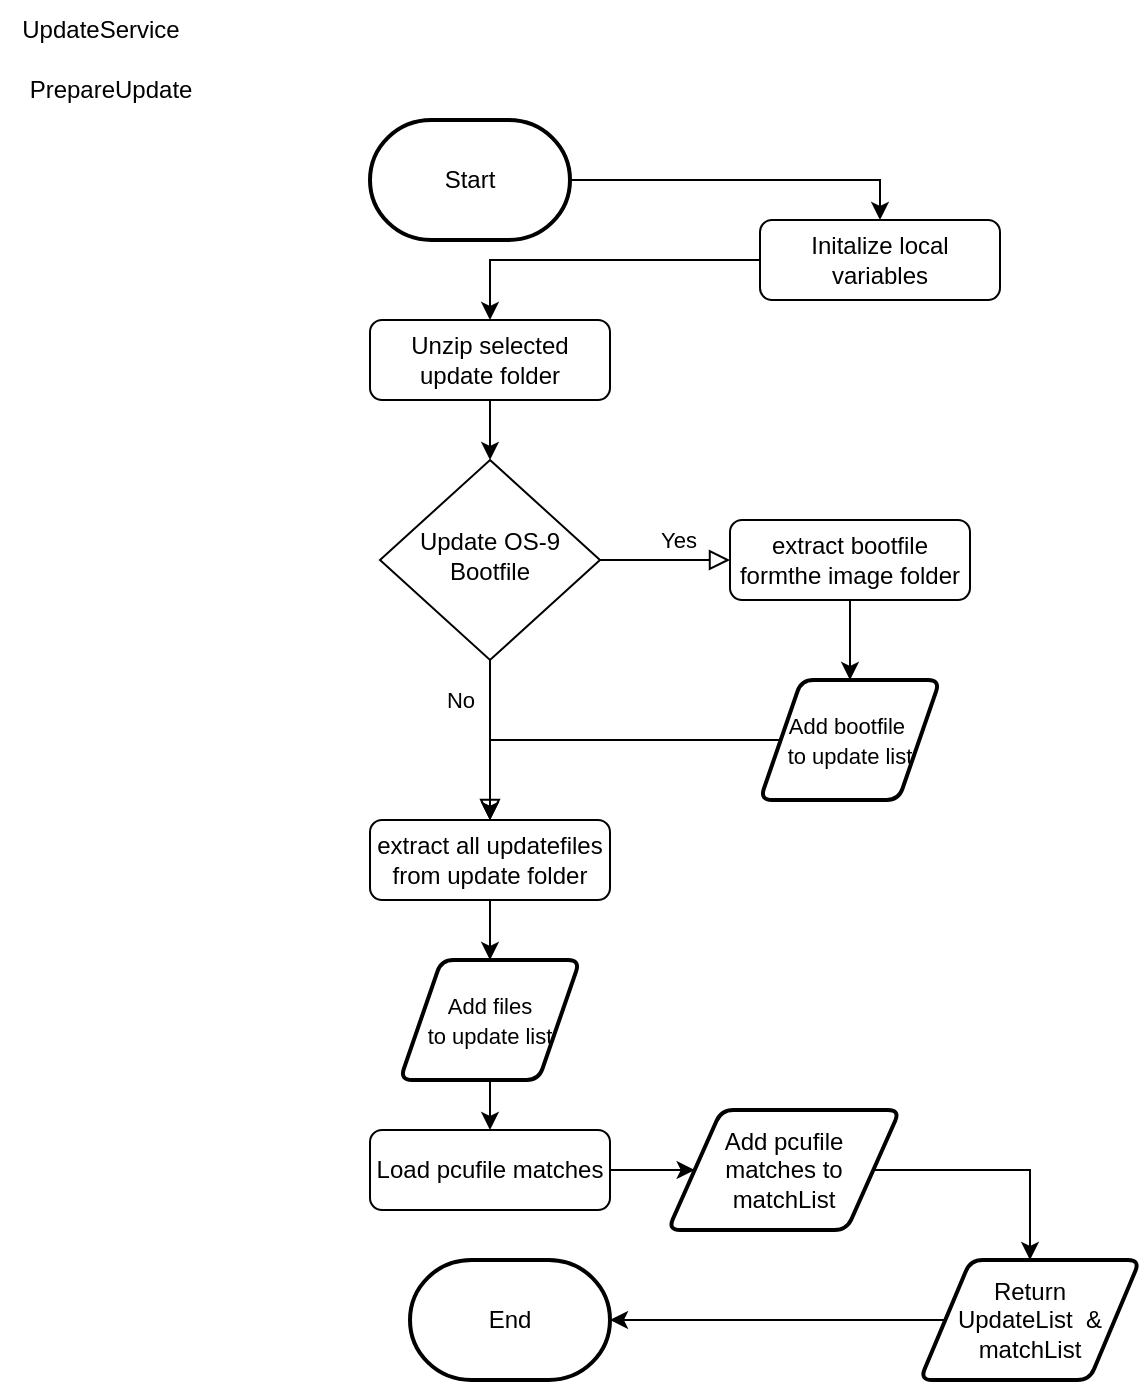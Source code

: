 <mxfile version="23.1.2" type="github">
  <diagram id="C5RBs43oDa-KdzZeNtuy" name="Page-1">
    <mxGraphModel dx="1195" dy="622" grid="1" gridSize="10" guides="1" tooltips="1" connect="1" arrows="1" fold="1" page="1" pageScale="1" pageWidth="827" pageHeight="1169" math="0" shadow="0">
      <root>
        <mxCell id="WIyWlLk6GJQsqaUBKTNV-0" />
        <mxCell id="WIyWlLk6GJQsqaUBKTNV-1" parent="WIyWlLk6GJQsqaUBKTNV-0" />
        <mxCell id="pfcmGy1nDGgXIzut1eBz-8" style="edgeStyle=orthogonalEdgeStyle;rounded=0;orthogonalLoop=1;jettySize=auto;html=1;entryX=0.5;entryY=0;entryDx=0;entryDy=0;" edge="1" parent="WIyWlLk6GJQsqaUBKTNV-1" source="WIyWlLk6GJQsqaUBKTNV-3" target="pfcmGy1nDGgXIzut1eBz-5">
          <mxGeometry relative="1" as="geometry" />
        </mxCell>
        <mxCell id="WIyWlLk6GJQsqaUBKTNV-3" value="Initalize local variables" style="rounded=1;whiteSpace=wrap;html=1;fontSize=12;glass=0;strokeWidth=1;shadow=0;" parent="WIyWlLk6GJQsqaUBKTNV-1" vertex="1">
          <mxGeometry x="410" y="130" width="120" height="40" as="geometry" />
        </mxCell>
        <mxCell id="WIyWlLk6GJQsqaUBKTNV-5" value="Yes" style="edgeStyle=orthogonalEdgeStyle;rounded=0;html=1;jettySize=auto;orthogonalLoop=1;fontSize=11;endArrow=block;endFill=0;endSize=8;strokeWidth=1;shadow=0;labelBackgroundColor=none;entryX=0;entryY=0.5;entryDx=0;entryDy=0;" parent="WIyWlLk6GJQsqaUBKTNV-1" source="WIyWlLk6GJQsqaUBKTNV-6" target="pfcmGy1nDGgXIzut1eBz-12" edge="1">
          <mxGeometry x="0.206" y="10" relative="1" as="geometry">
            <mxPoint as="offset" />
            <mxPoint x="380" y="370" as="targetPoint" />
          </mxGeometry>
        </mxCell>
        <mxCell id="pfcmGy1nDGgXIzut1eBz-19" value="" style="edgeStyle=orthogonalEdgeStyle;rounded=0;orthogonalLoop=1;jettySize=auto;html=1;" edge="1" parent="WIyWlLk6GJQsqaUBKTNV-1" source="WIyWlLk6GJQsqaUBKTNV-6" target="pfcmGy1nDGgXIzut1eBz-11">
          <mxGeometry relative="1" as="geometry" />
        </mxCell>
        <mxCell id="WIyWlLk6GJQsqaUBKTNV-6" value="Update OS-9 Bootfile" style="rhombus;whiteSpace=wrap;html=1;shadow=0;fontFamily=Helvetica;fontSize=12;align=center;strokeWidth=1;spacing=6;spacingTop=-4;" parent="WIyWlLk6GJQsqaUBKTNV-1" vertex="1">
          <mxGeometry x="220" y="250" width="110" height="100" as="geometry" />
        </mxCell>
        <mxCell id="pfcmGy1nDGgXIzut1eBz-0" value="&lt;div&gt;UpdateService&lt;/div&gt;" style="text;html=1;align=center;verticalAlign=middle;resizable=0;points=[];autosize=1;strokeColor=none;fillColor=none;" vertex="1" parent="WIyWlLk6GJQsqaUBKTNV-1">
          <mxGeometry x="30" y="20" width="100" height="30" as="geometry" />
        </mxCell>
        <mxCell id="pfcmGy1nDGgXIzut1eBz-1" value="&lt;div&gt;PrepareUpdate&lt;/div&gt;" style="text;html=1;align=center;verticalAlign=middle;resizable=0;points=[];autosize=1;strokeColor=none;fillColor=none;" vertex="1" parent="WIyWlLk6GJQsqaUBKTNV-1">
          <mxGeometry x="30" y="50" width="110" height="30" as="geometry" />
        </mxCell>
        <mxCell id="pfcmGy1nDGgXIzut1eBz-3" style="edgeStyle=orthogonalEdgeStyle;rounded=0;orthogonalLoop=1;jettySize=auto;html=1;entryX=0.5;entryY=0;entryDx=0;entryDy=0;exitX=1;exitY=0.5;exitDx=0;exitDy=0;exitPerimeter=0;" edge="1" parent="WIyWlLk6GJQsqaUBKTNV-1" source="pfcmGy1nDGgXIzut1eBz-23" target="WIyWlLk6GJQsqaUBKTNV-3">
          <mxGeometry relative="1" as="geometry">
            <mxPoint x="320" y="110" as="sourcePoint" />
          </mxGeometry>
        </mxCell>
        <mxCell id="pfcmGy1nDGgXIzut1eBz-9" value="" style="edgeStyle=orthogonalEdgeStyle;rounded=0;orthogonalLoop=1;jettySize=auto;html=1;entryX=0.5;entryY=0;entryDx=0;entryDy=0;" edge="1" parent="WIyWlLk6GJQsqaUBKTNV-1" source="pfcmGy1nDGgXIzut1eBz-5" target="WIyWlLk6GJQsqaUBKTNV-6">
          <mxGeometry relative="1" as="geometry" />
        </mxCell>
        <mxCell id="pfcmGy1nDGgXIzut1eBz-5" value="Unzip selected update folder" style="rounded=1;whiteSpace=wrap;html=1;fontSize=12;glass=0;strokeWidth=1;shadow=0;" vertex="1" parent="WIyWlLk6GJQsqaUBKTNV-1">
          <mxGeometry x="215" y="180" width="120" height="40" as="geometry" />
        </mxCell>
        <mxCell id="pfcmGy1nDGgXIzut1eBz-10" value="No" style="edgeStyle=orthogonalEdgeStyle;rounded=0;html=1;jettySize=auto;orthogonalLoop=1;fontSize=11;endArrow=block;endFill=0;endSize=8;strokeWidth=1;shadow=0;labelBackgroundColor=none;entryX=0.5;entryY=0;entryDx=0;entryDy=0;exitX=0.5;exitY=1;exitDx=0;exitDy=0;" edge="1" parent="WIyWlLk6GJQsqaUBKTNV-1" source="WIyWlLk6GJQsqaUBKTNV-6" target="pfcmGy1nDGgXIzut1eBz-11">
          <mxGeometry x="-0.5" y="-15" relative="1" as="geometry">
            <mxPoint as="offset" />
            <mxPoint x="270" y="420" as="sourcePoint" />
            <mxPoint x="270" y="490" as="targetPoint" />
          </mxGeometry>
        </mxCell>
        <mxCell id="pfcmGy1nDGgXIzut1eBz-18" value="" style="edgeStyle=orthogonalEdgeStyle;rounded=0;orthogonalLoop=1;jettySize=auto;html=1;" edge="1" parent="WIyWlLk6GJQsqaUBKTNV-1" source="pfcmGy1nDGgXIzut1eBz-11" target="pfcmGy1nDGgXIzut1eBz-16">
          <mxGeometry relative="1" as="geometry" />
        </mxCell>
        <mxCell id="pfcmGy1nDGgXIzut1eBz-11" value="&lt;div&gt;extract all updatefiles&lt;/div&gt;&lt;div&gt;from update folder&lt;br&gt;&lt;/div&gt;" style="rounded=1;whiteSpace=wrap;html=1;fontSize=12;glass=0;strokeWidth=1;shadow=0;" vertex="1" parent="WIyWlLk6GJQsqaUBKTNV-1">
          <mxGeometry x="215" y="430" width="120" height="40" as="geometry" />
        </mxCell>
        <mxCell id="pfcmGy1nDGgXIzut1eBz-14" value="" style="edgeStyle=orthogonalEdgeStyle;rounded=0;orthogonalLoop=1;jettySize=auto;html=1;" edge="1" parent="WIyWlLk6GJQsqaUBKTNV-1" source="pfcmGy1nDGgXIzut1eBz-12" target="pfcmGy1nDGgXIzut1eBz-13">
          <mxGeometry relative="1" as="geometry" />
        </mxCell>
        <mxCell id="pfcmGy1nDGgXIzut1eBz-12" value="extract bootfile formthe image folder" style="rounded=1;whiteSpace=wrap;html=1;fontSize=12;glass=0;strokeWidth=1;shadow=0;" vertex="1" parent="WIyWlLk6GJQsqaUBKTNV-1">
          <mxGeometry x="395" y="280" width="120" height="40" as="geometry" />
        </mxCell>
        <mxCell id="pfcmGy1nDGgXIzut1eBz-15" style="edgeStyle=orthogonalEdgeStyle;rounded=0;orthogonalLoop=1;jettySize=auto;html=1;entryX=0.5;entryY=0;entryDx=0;entryDy=0;" edge="1" parent="WIyWlLk6GJQsqaUBKTNV-1" source="pfcmGy1nDGgXIzut1eBz-13" target="pfcmGy1nDGgXIzut1eBz-11">
          <mxGeometry relative="1" as="geometry">
            <mxPoint x="360" y="370" as="targetPoint" />
          </mxGeometry>
        </mxCell>
        <mxCell id="pfcmGy1nDGgXIzut1eBz-13" value="&lt;div&gt;&lt;font style=&quot;font-size: 11px;&quot;&gt;Add bootfile&amp;nbsp;&lt;/font&gt;&lt;/div&gt;&lt;div&gt;&lt;font style=&quot;font-size: 11px;&quot;&gt;to update list&lt;/font&gt;&lt;/div&gt;" style="shape=parallelogram;html=1;strokeWidth=2;perimeter=parallelogramPerimeter;whiteSpace=wrap;rounded=1;arcSize=12;size=0.23;" vertex="1" parent="WIyWlLk6GJQsqaUBKTNV-1">
          <mxGeometry x="410" y="360" width="90" height="60" as="geometry" />
        </mxCell>
        <mxCell id="pfcmGy1nDGgXIzut1eBz-21" value="" style="edgeStyle=orthogonalEdgeStyle;rounded=0;orthogonalLoop=1;jettySize=auto;html=1;entryX=0.5;entryY=0;entryDx=0;entryDy=0;" edge="1" parent="WIyWlLk6GJQsqaUBKTNV-1" source="pfcmGy1nDGgXIzut1eBz-16" target="pfcmGy1nDGgXIzut1eBz-20">
          <mxGeometry relative="1" as="geometry" />
        </mxCell>
        <mxCell id="pfcmGy1nDGgXIzut1eBz-16" value="&lt;div&gt;&lt;font style=&quot;font-size: 11px;&quot;&gt;Add files&lt;/font&gt;&lt;/div&gt;&lt;div&gt;&lt;font style=&quot;font-size: 11px;&quot;&gt;to update list&lt;/font&gt;&lt;/div&gt;" style="shape=parallelogram;html=1;strokeWidth=2;perimeter=parallelogramPerimeter;whiteSpace=wrap;rounded=1;arcSize=12;size=0.23;" vertex="1" parent="WIyWlLk6GJQsqaUBKTNV-1">
          <mxGeometry x="230" y="500" width="90" height="60" as="geometry" />
        </mxCell>
        <mxCell id="pfcmGy1nDGgXIzut1eBz-26" value="" style="edgeStyle=orthogonalEdgeStyle;rounded=0;orthogonalLoop=1;jettySize=auto;html=1;entryX=0;entryY=0.5;entryDx=0;entryDy=0;" edge="1" parent="WIyWlLk6GJQsqaUBKTNV-1" source="pfcmGy1nDGgXIzut1eBz-20" target="pfcmGy1nDGgXIzut1eBz-29">
          <mxGeometry relative="1" as="geometry" />
        </mxCell>
        <mxCell id="pfcmGy1nDGgXIzut1eBz-20" value="Load pcufile matches" style="rounded=1;whiteSpace=wrap;html=1;fontSize=12;glass=0;strokeWidth=1;shadow=0;" vertex="1" parent="WIyWlLk6GJQsqaUBKTNV-1">
          <mxGeometry x="215" y="585" width="120" height="40" as="geometry" />
        </mxCell>
        <mxCell id="pfcmGy1nDGgXIzut1eBz-23" value="Start" style="strokeWidth=2;html=1;shape=mxgraph.flowchart.terminator;whiteSpace=wrap;" vertex="1" parent="WIyWlLk6GJQsqaUBKTNV-1">
          <mxGeometry x="215" y="80" width="100" height="60" as="geometry" />
        </mxCell>
        <mxCell id="pfcmGy1nDGgXIzut1eBz-24" value="End" style="strokeWidth=2;html=1;shape=mxgraph.flowchart.terminator;whiteSpace=wrap;" vertex="1" parent="WIyWlLk6GJQsqaUBKTNV-1">
          <mxGeometry x="235" y="650" width="100" height="60" as="geometry" />
        </mxCell>
        <mxCell id="pfcmGy1nDGgXIzut1eBz-28" value="" style="edgeStyle=orthogonalEdgeStyle;rounded=0;orthogonalLoop=1;jettySize=auto;html=1;" edge="1" parent="WIyWlLk6GJQsqaUBKTNV-1" source="pfcmGy1nDGgXIzut1eBz-27" target="pfcmGy1nDGgXIzut1eBz-24">
          <mxGeometry relative="1" as="geometry" />
        </mxCell>
        <mxCell id="pfcmGy1nDGgXIzut1eBz-27" value="&lt;div&gt;Return&lt;/div&gt;&lt;div&gt;UpdateList&amp;nbsp; &amp;amp;&lt;/div&gt;&lt;div&gt;matchList&lt;br&gt;&lt;/div&gt;" style="shape=parallelogram;html=1;strokeWidth=2;perimeter=parallelogramPerimeter;whiteSpace=wrap;rounded=1;arcSize=12;size=0.23;" vertex="1" parent="WIyWlLk6GJQsqaUBKTNV-1">
          <mxGeometry x="490" y="650" width="110" height="60" as="geometry" />
        </mxCell>
        <mxCell id="pfcmGy1nDGgXIzut1eBz-30" value="" style="edgeStyle=orthogonalEdgeStyle;rounded=0;orthogonalLoop=1;jettySize=auto;html=1;" edge="1" parent="WIyWlLk6GJQsqaUBKTNV-1" source="pfcmGy1nDGgXIzut1eBz-29" target="pfcmGy1nDGgXIzut1eBz-27">
          <mxGeometry relative="1" as="geometry" />
        </mxCell>
        <mxCell id="pfcmGy1nDGgXIzut1eBz-29" value="&lt;div&gt;Add pcufile&lt;/div&gt;&lt;div&gt;matches to&lt;/div&gt;&lt;div&gt;matchList&lt;br&gt;&lt;/div&gt;" style="shape=parallelogram;html=1;strokeWidth=2;perimeter=parallelogramPerimeter;whiteSpace=wrap;rounded=1;arcSize=12;size=0.23;" vertex="1" parent="WIyWlLk6GJQsqaUBKTNV-1">
          <mxGeometry x="364" y="575" width="116" height="60" as="geometry" />
        </mxCell>
      </root>
    </mxGraphModel>
  </diagram>
</mxfile>
